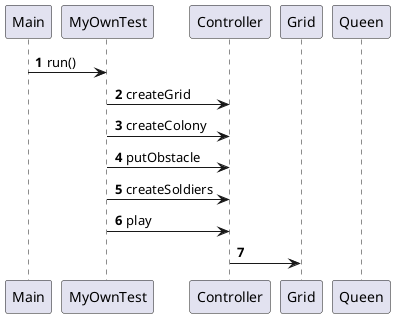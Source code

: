 @startuml
'https://plantuml.com/sequence-diagram

autonumber

Participant Main
Participant MyOwnTest
Participant Controller
Participant Grid
Participant Queen



Main -> MyOwnTest : run()
MyOwnTest -> Controller : createGrid
MyOwnTest -> Controller : createColony
MyOwnTest -> Controller : putObstacle
MyOwnTest -> Controller : createSoldiers
MyOwnTest -> Controller : play


Controller -> Grid

@enduml